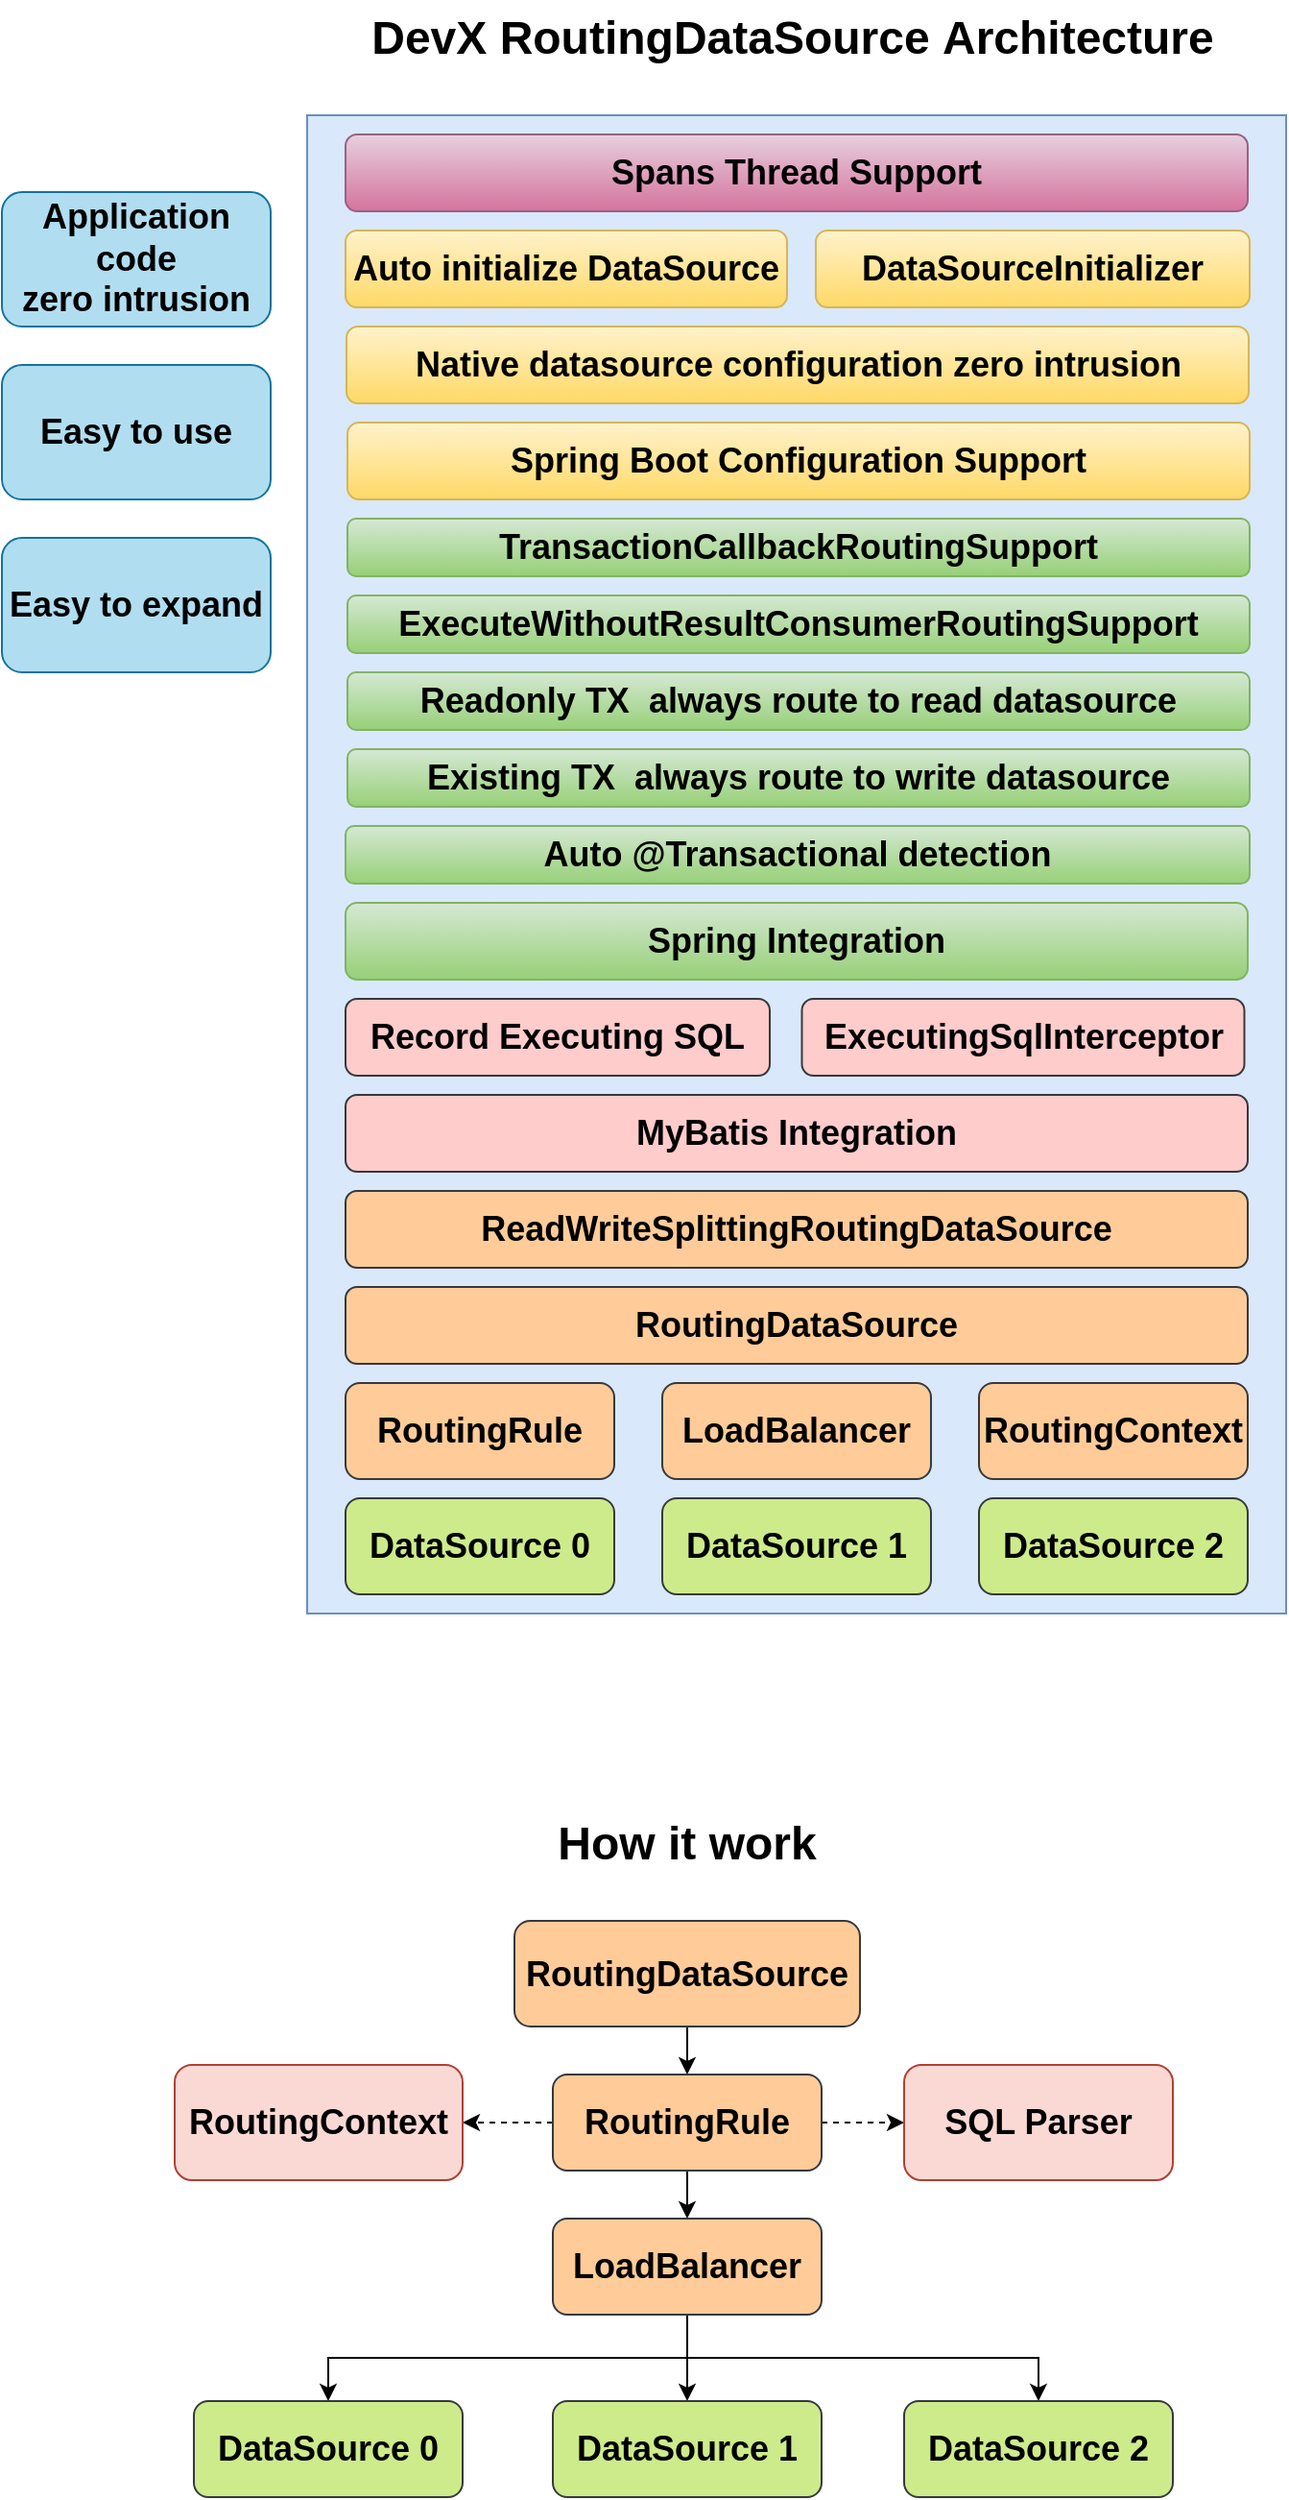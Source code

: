 <mxfile version="21.2.9" type="github">
  <diagram name="第 1 页" id="yUAKFgmiYI_kj1EXI8XT">
    <mxGraphModel dx="1014" dy="1701" grid="1" gridSize="10" guides="1" tooltips="1" connect="1" arrows="1" fold="1" page="1" pageScale="1" pageWidth="827" pageHeight="1169" math="0" shadow="0">
      <root>
        <mxCell id="0" />
        <mxCell id="1" parent="0" />
        <mxCell id="vJH0OtKHY2Miuph9InEm-1" value="" style="rounded=0;whiteSpace=wrap;html=1;fillColor=#dae8fc;strokeColor=#6c8ebf;" parent="1" vertex="1">
          <mxGeometry x="259" y="-220" width="510" height="780" as="geometry" />
        </mxCell>
        <mxCell id="vJH0OtKHY2Miuph9InEm-2" value="&lt;font style=&quot;font-size: 18px;&quot;&gt;&lt;b&gt;DataSource 0&lt;/b&gt;&lt;/font&gt;" style="rounded=1;whiteSpace=wrap;html=1;fillColor=#cdeb8b;strokeColor=#36393d;" parent="1" vertex="1">
          <mxGeometry x="279" y="500" width="140" height="50" as="geometry" />
        </mxCell>
        <mxCell id="vJH0OtKHY2Miuph9InEm-3" value="&lt;font style=&quot;font-size: 18px;&quot;&gt;&lt;b&gt;DataSource 1&lt;/b&gt;&lt;/font&gt;" style="rounded=1;whiteSpace=wrap;html=1;fillColor=#cdeb8b;strokeColor=#36393d;" parent="1" vertex="1">
          <mxGeometry x="444" y="500" width="140" height="50" as="geometry" />
        </mxCell>
        <mxCell id="vJH0OtKHY2Miuph9InEm-4" value="&lt;font style=&quot;font-size: 18px;&quot;&gt;&lt;b&gt;DataSource 2&lt;/b&gt;&lt;/font&gt;" style="rounded=1;whiteSpace=wrap;html=1;fillColor=#cdeb8b;strokeColor=#36393d;" parent="1" vertex="1">
          <mxGeometry x="609" y="500" width="140" height="50" as="geometry" />
        </mxCell>
        <mxCell id="vJH0OtKHY2Miuph9InEm-5" value="&lt;font style=&quot;font-size: 18px;&quot;&gt;&lt;b&gt;RoutingDataSource&lt;/b&gt;&lt;/font&gt;" style="rounded=1;whiteSpace=wrap;html=1;fillColor=#ffcc99;strokeColor=#36393d;" parent="1" vertex="1">
          <mxGeometry x="279" y="390" width="470" height="40" as="geometry" />
        </mxCell>
        <mxCell id="vJH0OtKHY2Miuph9InEm-6" value="&lt;b&gt;&lt;font style=&quot;font-size: 18px;&quot;&gt;RoutingRule&lt;/font&gt;&lt;/b&gt;" style="rounded=1;whiteSpace=wrap;html=1;fillColor=#ffcc99;strokeColor=#36393d;" parent="1" vertex="1">
          <mxGeometry x="279" y="440" width="140" height="50" as="geometry" />
        </mxCell>
        <mxCell id="vJH0OtKHY2Miuph9InEm-7" value="&lt;b&gt;&lt;font style=&quot;font-size: 18px;&quot;&gt;LoadBalancer&lt;/font&gt;&lt;/b&gt;" style="rounded=1;whiteSpace=wrap;html=1;fillColor=#ffcc99;strokeColor=#36393d;" parent="1" vertex="1">
          <mxGeometry x="444" y="440" width="140" height="50" as="geometry" />
        </mxCell>
        <mxCell id="vJH0OtKHY2Miuph9InEm-8" value="&lt;b&gt;&lt;font style=&quot;font-size: 18px;&quot;&gt;RoutingContext&lt;/font&gt;&lt;/b&gt;" style="rounded=1;whiteSpace=wrap;html=1;fillColor=#ffcc99;strokeColor=#36393d;" parent="1" vertex="1">
          <mxGeometry x="609" y="440" width="140" height="50" as="geometry" />
        </mxCell>
        <mxCell id="vJH0OtKHY2Miuph9InEm-9" value="&lt;font style=&quot;font-size: 18px;&quot;&gt;&lt;b&gt;MyBatis Integration&lt;/b&gt;&lt;/font&gt;" style="rounded=1;whiteSpace=wrap;html=1;fillColor=#ffcccc;strokeColor=#36393d;" parent="1" vertex="1">
          <mxGeometry x="279" y="290" width="470" height="40" as="geometry" />
        </mxCell>
        <mxCell id="vJH0OtKHY2Miuph9InEm-10" value="&lt;font style=&quot;font-size: 18px;&quot;&gt;&lt;b&gt;Spring Integration&lt;/b&gt;&lt;/font&gt;" style="rounded=1;whiteSpace=wrap;html=1;fillColor=#d5e8d4;strokeColor=#82b366;gradientColor=#97d077;" parent="1" vertex="1">
          <mxGeometry x="279" y="190" width="470" height="40" as="geometry" />
        </mxCell>
        <mxCell id="vJH0OtKHY2Miuph9InEm-11" value="&lt;font style=&quot;font-size: 18px;&quot;&gt;&lt;b&gt;Spring Boot Configuration Support&lt;/b&gt;&lt;/font&gt;" style="rounded=1;whiteSpace=wrap;html=1;fillColor=#fff2cc;strokeColor=#d6b656;gradientColor=#ffd966;" parent="1" vertex="1">
          <mxGeometry x="280" y="-60" width="470" height="40" as="geometry" />
        </mxCell>
        <mxCell id="vJH0OtKHY2Miuph9InEm-12" value="&lt;b&gt;&lt;font style=&quot;font-size: 18px;&quot;&gt;ReadWriteSplittingRoutingDataSource&lt;/font&gt;&lt;/b&gt;" style="rounded=1;whiteSpace=wrap;html=1;fillColor=#ffcc99;strokeColor=#36393d;" parent="1" vertex="1">
          <mxGeometry x="279" y="340" width="470" height="40" as="geometry" />
        </mxCell>
        <mxCell id="vJH0OtKHY2Miuph9InEm-13" value="&lt;font style=&quot;font-size: 18px;&quot;&gt;&lt;b&gt;Application code &lt;br&gt;zero intrusion&lt;/b&gt;&lt;/font&gt;" style="rounded=1;whiteSpace=wrap;html=1;fillColor=#b1ddf0;strokeColor=#10739e;" parent="1" vertex="1">
          <mxGeometry x="100" y="-180" width="140" height="70" as="geometry" />
        </mxCell>
        <mxCell id="vJH0OtKHY2Miuph9InEm-14" value="&lt;font style=&quot;font-size: 18px;&quot;&gt;&lt;b&gt;Easy to use&lt;/b&gt;&lt;/font&gt;" style="rounded=1;whiteSpace=wrap;html=1;fillColor=#b1ddf0;strokeColor=#10739e;" parent="1" vertex="1">
          <mxGeometry x="100" y="-90" width="140" height="70" as="geometry" />
        </mxCell>
        <mxCell id="vJH0OtKHY2Miuph9InEm-15" value="&lt;b&gt;&lt;font style=&quot;font-size: 18px;&quot;&gt;Easy to expand&lt;/font&gt;&lt;/b&gt;" style="rounded=1;whiteSpace=wrap;html=1;fillColor=#b1ddf0;strokeColor=#10739e;" parent="1" vertex="1">
          <mxGeometry x="100" width="140" height="70" as="geometry" />
        </mxCell>
        <mxCell id="vJH0OtKHY2Miuph9InEm-16" value="&lt;font style=&quot;font-size: 18px;&quot;&gt;&lt;b style=&quot;&quot;&gt;Auto @Transactional&amp;nbsp;detection&lt;/b&gt;&lt;/font&gt;" style="rounded=1;whiteSpace=wrap;html=1;fillColor=#d5e8d4;strokeColor=#82b366;gradientColor=#97d077;" parent="1" vertex="1">
          <mxGeometry x="279" y="150" width="471" height="30" as="geometry" />
        </mxCell>
        <mxCell id="vJH0OtKHY2Miuph9InEm-17" value="&lt;font style=&quot;font-size: 18px;&quot;&gt;&lt;b&gt;Existing TX&amp;nbsp;&amp;nbsp;&lt;/b&gt;&lt;/font&gt;&lt;b&gt;&lt;font style=&quot;font-size: 18px;&quot;&gt;always route to write datasource&lt;/font&gt;&lt;/b&gt;" style="rounded=1;whiteSpace=wrap;html=1;fillColor=#d5e8d4;strokeColor=#82b366;gradientColor=#97d077;" parent="1" vertex="1">
          <mxGeometry x="280" y="110" width="470" height="30" as="geometry" />
        </mxCell>
        <mxCell id="vJH0OtKHY2Miuph9InEm-18" value="&lt;b&gt;&lt;font style=&quot;font-size: 18px;&quot;&gt;Native datasource configuration zero intrusion&lt;/font&gt;&lt;/b&gt;" style="rounded=1;whiteSpace=wrap;html=1;fillColor=#fff2cc;strokeColor=#d6b656;gradientColor=#ffd966;" parent="1" vertex="1">
          <mxGeometry x="279.5" y="-110" width="470" height="40" as="geometry" />
        </mxCell>
        <mxCell id="vJH0OtKHY2Miuph9InEm-21" style="edgeStyle=orthogonalEdgeStyle;rounded=0;orthogonalLoop=1;jettySize=auto;html=1;" parent="1" source="vJH0OtKHY2Miuph9InEm-19" target="vJH0OtKHY2Miuph9InEm-20" edge="1">
          <mxGeometry relative="1" as="geometry" />
        </mxCell>
        <mxCell id="vJH0OtKHY2Miuph9InEm-19" value="&lt;font style=&quot;font-size: 18px;&quot;&gt;&lt;b&gt;RoutingDataSource&lt;/b&gt;&lt;/font&gt;" style="rounded=1;whiteSpace=wrap;html=1;fillColor=#ffcc99;strokeColor=#36393d;" parent="1" vertex="1">
          <mxGeometry x="367" y="720" width="180" height="55" as="geometry" />
        </mxCell>
        <mxCell id="vJH0OtKHY2Miuph9InEm-23" style="edgeStyle=orthogonalEdgeStyle;rounded=0;orthogonalLoop=1;jettySize=auto;html=1;" parent="1" source="vJH0OtKHY2Miuph9InEm-20" target="vJH0OtKHY2Miuph9InEm-22" edge="1">
          <mxGeometry relative="1" as="geometry" />
        </mxCell>
        <mxCell id="vJH0OtKHY2Miuph9InEm-31" value="" style="edgeStyle=orthogonalEdgeStyle;rounded=0;orthogonalLoop=1;jettySize=auto;html=1;dashed=1;" parent="1" source="vJH0OtKHY2Miuph9InEm-20" target="vJH0OtKHY2Miuph9InEm-30" edge="1">
          <mxGeometry relative="1" as="geometry" />
        </mxCell>
        <mxCell id="vJH0OtKHY2Miuph9InEm-35" value="" style="edgeStyle=orthogonalEdgeStyle;rounded=0;orthogonalLoop=1;jettySize=auto;html=1;dashed=1;" parent="1" source="vJH0OtKHY2Miuph9InEm-20" target="vJH0OtKHY2Miuph9InEm-34" edge="1">
          <mxGeometry relative="1" as="geometry" />
        </mxCell>
        <mxCell id="vJH0OtKHY2Miuph9InEm-20" value="&lt;b&gt;&lt;font style=&quot;font-size: 18px;&quot;&gt;RoutingRule&lt;/font&gt;&lt;/b&gt;" style="rounded=1;whiteSpace=wrap;html=1;fillColor=#ffcc99;strokeColor=#36393d;" parent="1" vertex="1">
          <mxGeometry x="387" y="800" width="140" height="50" as="geometry" />
        </mxCell>
        <mxCell id="vJH0OtKHY2Miuph9InEm-27" style="edgeStyle=orthogonalEdgeStyle;rounded=0;orthogonalLoop=1;jettySize=auto;html=1;" parent="1" source="vJH0OtKHY2Miuph9InEm-22" target="vJH0OtKHY2Miuph9InEm-25" edge="1">
          <mxGeometry relative="1" as="geometry" />
        </mxCell>
        <mxCell id="vJH0OtKHY2Miuph9InEm-28" style="edgeStyle=orthogonalEdgeStyle;rounded=0;orthogonalLoop=1;jettySize=auto;html=1;exitX=0.5;exitY=1;exitDx=0;exitDy=0;" parent="1" source="vJH0OtKHY2Miuph9InEm-22" target="vJH0OtKHY2Miuph9InEm-24" edge="1">
          <mxGeometry relative="1" as="geometry" />
        </mxCell>
        <mxCell id="vJH0OtKHY2Miuph9InEm-29" style="edgeStyle=orthogonalEdgeStyle;rounded=0;orthogonalLoop=1;jettySize=auto;html=1;exitX=0.5;exitY=1;exitDx=0;exitDy=0;" parent="1" source="vJH0OtKHY2Miuph9InEm-22" target="vJH0OtKHY2Miuph9InEm-26" edge="1">
          <mxGeometry relative="1" as="geometry" />
        </mxCell>
        <mxCell id="vJH0OtKHY2Miuph9InEm-22" value="&lt;b&gt;&lt;font style=&quot;font-size: 18px;&quot;&gt;LoadBalancer&lt;/font&gt;&lt;/b&gt;" style="rounded=1;whiteSpace=wrap;html=1;fillColor=#ffcc99;strokeColor=#36393d;" parent="1" vertex="1">
          <mxGeometry x="387" y="875" width="140" height="50" as="geometry" />
        </mxCell>
        <mxCell id="vJH0OtKHY2Miuph9InEm-24" value="&lt;font style=&quot;font-size: 18px;&quot;&gt;&lt;b&gt;DataSource 0&lt;/b&gt;&lt;/font&gt;" style="rounded=1;whiteSpace=wrap;html=1;fillColor=#cdeb8b;strokeColor=#36393d;" parent="1" vertex="1">
          <mxGeometry x="200" y="970" width="140" height="50" as="geometry" />
        </mxCell>
        <mxCell id="vJH0OtKHY2Miuph9InEm-25" value="&lt;font style=&quot;font-size: 18px;&quot;&gt;&lt;b&gt;DataSource 1&lt;/b&gt;&lt;/font&gt;" style="rounded=1;whiteSpace=wrap;html=1;fillColor=#cdeb8b;strokeColor=#36393d;" parent="1" vertex="1">
          <mxGeometry x="387" y="970" width="140" height="50" as="geometry" />
        </mxCell>
        <mxCell id="vJH0OtKHY2Miuph9InEm-26" value="&lt;font style=&quot;font-size: 18px;&quot;&gt;&lt;b&gt;DataSource 2&lt;/b&gt;&lt;/font&gt;" style="rounded=1;whiteSpace=wrap;html=1;fillColor=#cdeb8b;strokeColor=#36393d;" parent="1" vertex="1">
          <mxGeometry x="570" y="970" width="140" height="50" as="geometry" />
        </mxCell>
        <mxCell id="vJH0OtKHY2Miuph9InEm-30" value="&lt;font style=&quot;font-size: 18px;&quot;&gt;&lt;b&gt;SQL Parser&lt;/b&gt;&lt;/font&gt;" style="whiteSpace=wrap;html=1;fillColor=#fad9d5;strokeColor=#ae4132;rounded=1;" parent="1" vertex="1">
          <mxGeometry x="570" y="795" width="140" height="60" as="geometry" />
        </mxCell>
        <mxCell id="vJH0OtKHY2Miuph9InEm-32" value="&lt;font style=&quot;font-size: 24px;&quot;&gt;&lt;b style=&quot;&quot;&gt;DevX RoutingDataSource&amp;nbsp;Architecture&lt;/b&gt;&lt;/font&gt;" style="text;html=1;strokeColor=none;fillColor=none;align=center;verticalAlign=middle;whiteSpace=wrap;rounded=0;" parent="1" vertex="1">
          <mxGeometry x="277.25" y="-280" width="470" height="40" as="geometry" />
        </mxCell>
        <mxCell id="vJH0OtKHY2Miuph9InEm-33" value="&lt;font style=&quot;font-size: 24px;&quot;&gt;&lt;b style=&quot;&quot;&gt;How it work&lt;/b&gt;&lt;/font&gt;" style="text;html=1;strokeColor=none;fillColor=none;align=center;verticalAlign=middle;whiteSpace=wrap;rounded=0;" parent="1" vertex="1">
          <mxGeometry x="222" y="660" width="470" height="40" as="geometry" />
        </mxCell>
        <mxCell id="vJH0OtKHY2Miuph9InEm-34" value="&lt;font style=&quot;font-size: 18px;&quot;&gt;&lt;b&gt;RoutingContext&lt;/b&gt;&lt;/font&gt;" style="whiteSpace=wrap;html=1;fillColor=#fad9d5;strokeColor=#ae4132;rounded=1;" parent="1" vertex="1">
          <mxGeometry x="190" y="795" width="150" height="60" as="geometry" />
        </mxCell>
        <mxCell id="DO5tkAUlz4x5aCXxbuHO-1" value="&lt;font style=&quot;font-size: 18px;&quot;&gt;&lt;b&gt;Auto&amp;nbsp;initialize DataSource&lt;/b&gt;&lt;/font&gt;" style="rounded=1;whiteSpace=wrap;html=1;fillColor=#fff2cc;strokeColor=#d6b656;gradientColor=#ffd966;" vertex="1" parent="1">
          <mxGeometry x="279" y="-160" width="230" height="40" as="geometry" />
        </mxCell>
        <mxCell id="DO5tkAUlz4x5aCXxbuHO-2" value="&lt;font style=&quot;font-size: 18px;&quot;&gt;&lt;b&gt;DataSourceInitializer&lt;/b&gt;&lt;/font&gt;" style="rounded=1;whiteSpace=wrap;html=1;fillColor=#fff2cc;strokeColor=#d6b656;gradientColor=#ffd966;" vertex="1" parent="1">
          <mxGeometry x="524" y="-160" width="226" height="40" as="geometry" />
        </mxCell>
        <mxCell id="DO5tkAUlz4x5aCXxbuHO-3" value="&lt;font style=&quot;&quot;&gt;&lt;font style=&quot;&quot;&gt;&lt;b&gt;&lt;font style=&quot;font-size: 18px;&quot;&gt;Record &lt;/font&gt;&lt;/b&gt;&lt;b style=&quot;font-size: 18px;&quot;&gt;Executing&lt;/b&gt;&lt;b style=&quot;font-size: 18px;&quot;&gt;&amp;nbsp;&lt;/b&gt;&lt;/font&gt;&lt;b style=&quot;font-size: 18px;&quot;&gt;SQL&lt;/b&gt;&lt;/font&gt;" style="rounded=1;whiteSpace=wrap;html=1;fillColor=#ffcccc;strokeColor=#36393d;" vertex="1" parent="1">
          <mxGeometry x="279" y="240" width="221" height="40" as="geometry" />
        </mxCell>
        <mxCell id="DO5tkAUlz4x5aCXxbuHO-4" value="&lt;b&gt;&lt;font style=&quot;font-size: 18px;&quot;&gt;ExecutingSqlInterceptor&lt;/font&gt;&lt;/b&gt;" style="rounded=1;whiteSpace=wrap;html=1;fillColor=#ffcccc;strokeColor=#36393d;" vertex="1" parent="1">
          <mxGeometry x="516.75" y="240" width="230.5" height="40" as="geometry" />
        </mxCell>
        <mxCell id="DO5tkAUlz4x5aCXxbuHO-5" value="&lt;font style=&quot;font-size: 18px;&quot;&gt;&lt;b&gt;Readonly TX&amp;nbsp;&amp;nbsp;&lt;/b&gt;&lt;/font&gt;&lt;b&gt;&lt;font style=&quot;font-size: 18px;&quot;&gt;always route to read datasource&lt;/font&gt;&lt;/b&gt;" style="rounded=1;whiteSpace=wrap;html=1;fillColor=#d5e8d4;strokeColor=#82b366;gradientColor=#97d077;" vertex="1" parent="1">
          <mxGeometry x="280" y="70" width="470" height="30" as="geometry" />
        </mxCell>
        <mxCell id="DO5tkAUlz4x5aCXxbuHO-7" value="&lt;b&gt;&lt;font style=&quot;font-size: 18px;&quot;&gt;ExecuteWithoutResultConsumerRoutingSupport&lt;/font&gt;&lt;/b&gt;" style="rounded=1;whiteSpace=wrap;html=1;fillColor=#d5e8d4;strokeColor=#82b366;gradientColor=#97d077;" vertex="1" parent="1">
          <mxGeometry x="280" y="30" width="470" height="30" as="geometry" />
        </mxCell>
        <mxCell id="DO5tkAUlz4x5aCXxbuHO-8" value="&lt;b&gt;&lt;font style=&quot;font-size: 18px;&quot;&gt;TransactionCallbackRoutingSupport&lt;/font&gt;&lt;/b&gt;" style="rounded=1;whiteSpace=wrap;html=1;fillColor=#d5e8d4;strokeColor=#82b366;gradientColor=#97d077;" vertex="1" parent="1">
          <mxGeometry x="280" y="-10" width="470" height="30" as="geometry" />
        </mxCell>
        <mxCell id="DO5tkAUlz4x5aCXxbuHO-9" value="&lt;font style=&quot;font-size: 18px;&quot;&gt;&lt;b&gt;Spans Thread Support&lt;/b&gt;&lt;/font&gt;" style="rounded=1;whiteSpace=wrap;html=1;fillColor=#e6d0de;strokeColor=#996185;gradientColor=#d5739d;" vertex="1" parent="1">
          <mxGeometry x="279" y="-210" width="470" height="40" as="geometry" />
        </mxCell>
      </root>
    </mxGraphModel>
  </diagram>
</mxfile>
